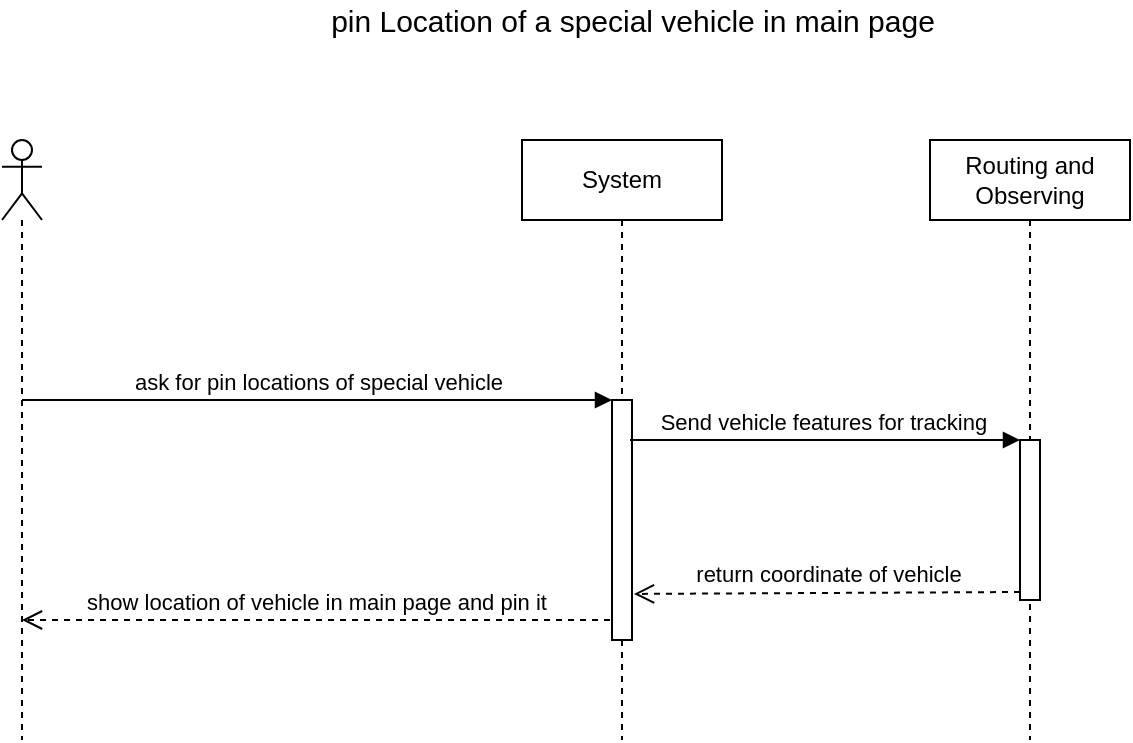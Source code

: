 <mxfile version="10.6.6" type="github"><diagram id="DGPaZQslfTN22s6cHtMr" name="Page-1"><mxGraphModel dx="802" dy="561" grid="1" gridSize="10" guides="1" tooltips="1" connect="1" arrows="1" fold="1" page="1" pageScale="1" pageWidth="1169" pageHeight="827" math="0" shadow="0"><root><mxCell id="0"/><mxCell id="1" parent="0"/><mxCell id="oOB5K3pFniud7cE_OUeG-2" value="" style="shape=umlLifeline;participant=umlActor;perimeter=lifelinePerimeter;whiteSpace=wrap;html=1;container=1;collapsible=0;recursiveResize=0;verticalAlign=top;spacingTop=36;labelBackgroundColor=#ffffff;outlineConnect=0;strokeWidth=1;" vertex="1" parent="1"><mxGeometry x="70" y="130" width="20" height="300" as="geometry"/></mxCell><mxCell id="oOB5K3pFniud7cE_OUeG-3" value="System" style="shape=umlLifeline;perimeter=lifelinePerimeter;whiteSpace=wrap;html=1;container=1;collapsible=0;recursiveResize=0;outlineConnect=0;strokeWidth=1;" vertex="1" parent="1"><mxGeometry x="330" y="130" width="100" height="300" as="geometry"/></mxCell><mxCell id="oOB5K3pFniud7cE_OUeG-5" value="" style="html=1;points=[];perimeter=orthogonalPerimeter;strokeWidth=1;" vertex="1" parent="oOB5K3pFniud7cE_OUeG-3"><mxGeometry x="45" y="130" width="10" height="120" as="geometry"/></mxCell><mxCell id="oOB5K3pFniud7cE_OUeG-4" value="Routing and Observing" style="shape=umlLifeline;perimeter=lifelinePerimeter;whiteSpace=wrap;html=1;container=1;collapsible=0;recursiveResize=0;outlineConnect=0;strokeWidth=1;" vertex="1" parent="1"><mxGeometry x="534" y="130" width="100" height="300" as="geometry"/></mxCell><mxCell id="oOB5K3pFniud7cE_OUeG-9" value="" style="html=1;points=[];perimeter=orthogonalPerimeter;strokeWidth=1;" vertex="1" parent="oOB5K3pFniud7cE_OUeG-4"><mxGeometry x="45" y="150" width="10" height="80" as="geometry"/></mxCell><mxCell id="oOB5K3pFniud7cE_OUeG-6" value="ask for pin locations of special vehicle" style="html=1;verticalAlign=bottom;endArrow=block;entryX=0;entryY=0;" edge="1" target="oOB5K3pFniud7cE_OUeG-5" parent="1" source="oOB5K3pFniud7cE_OUeG-2"><mxGeometry relative="1" as="geometry"><mxPoint x="305" y="260" as="sourcePoint"/></mxGeometry></mxCell><mxCell id="oOB5K3pFniud7cE_OUeG-10" value="Send vehicle features for tracking&amp;nbsp;" style="html=1;verticalAlign=bottom;endArrow=block;entryX=0;entryY=0;" edge="1" target="oOB5K3pFniud7cE_OUeG-9" parent="1"><mxGeometry relative="1" as="geometry"><mxPoint x="384" y="280" as="sourcePoint"/></mxGeometry></mxCell><mxCell id="oOB5K3pFniud7cE_OUeG-11" value="return coordinate of vehicle" style="html=1;verticalAlign=bottom;endArrow=open;dashed=1;endSize=8;exitX=0;exitY=0.95;entryX=1.1;entryY=0.808;entryDx=0;entryDy=0;entryPerimeter=0;" edge="1" source="oOB5K3pFniud7cE_OUeG-9" parent="1" target="oOB5K3pFniud7cE_OUeG-5"><mxGeometry relative="1" as="geometry"><mxPoint x="509" y="356" as="targetPoint"/></mxGeometry></mxCell><mxCell id="oOB5K3pFniud7cE_OUeG-12" value="show location of vehicle in main page and pin it" style="html=1;verticalAlign=bottom;endArrow=open;dashed=1;endSize=8;" edge="1" parent="1" target="oOB5K3pFniud7cE_OUeG-2"><mxGeometry relative="1" as="geometry"><mxPoint x="374" y="370" as="sourcePoint"/><mxPoint x="294" y="370" as="targetPoint"/></mxGeometry></mxCell><mxCell id="oOB5K3pFniud7cE_OUeG-13" value="&lt;font style=&quot;font-size: 15px&quot;&gt;pin Location of a special vehicle in main page&lt;/font&gt;" style="text;html=1;strokeColor=none;fillColor=none;align=center;verticalAlign=middle;whiteSpace=wrap;rounded=0;" vertex="1" parent="1"><mxGeometry x="197.5" y="60" width="375" height="20" as="geometry"/></mxCell></root></mxGraphModel></diagram></mxfile>